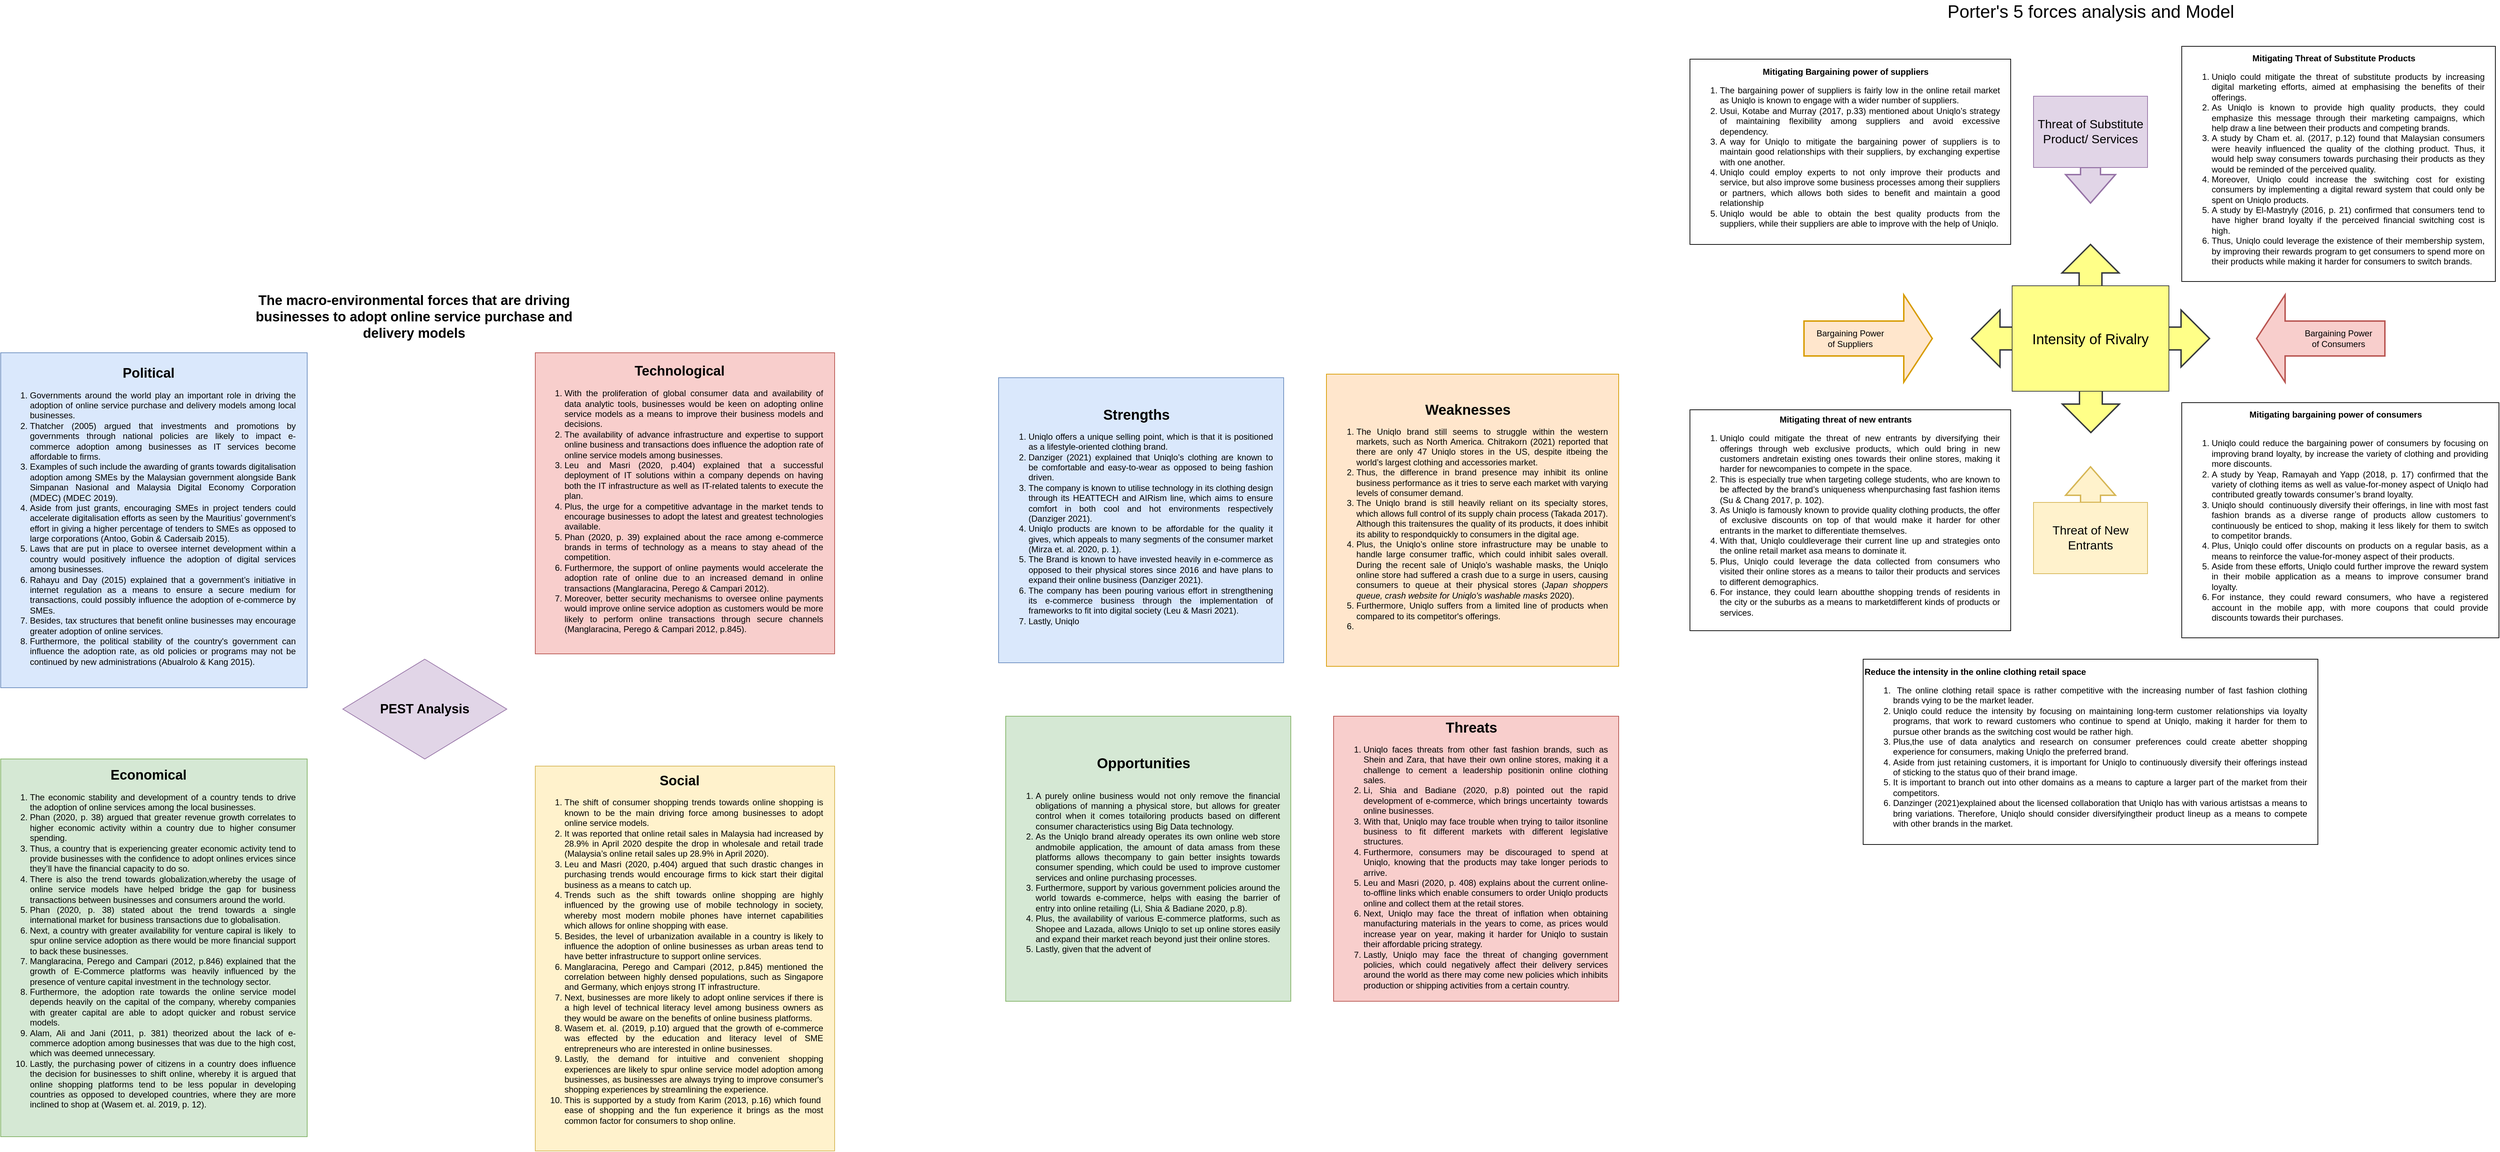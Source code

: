 <mxfile version="15.4.1" type="github">
  <diagram id="UJVtRwwvK5uKVyhLd9jK" name="Page-1">
    <mxGraphModel dx="2885" dy="627" grid="1" gridSize="10" guides="1" tooltips="1" connect="1" arrows="1" fold="1" page="1" pageScale="1" pageWidth="850" pageHeight="1100" math="0" shadow="0">
      <root>
        <mxCell id="0" />
        <mxCell id="1" parent="0" />
        <mxCell id="DPGvxR9k1o3TNHnTCT3K-2" value="&lt;font style=&quot;font-size: 18px&quot;&gt;&lt;b&gt;PEST Analysis&lt;/b&gt;&lt;/font&gt;" style="rhombus;whiteSpace=wrap;html=1;fillColor=#e1d5e7;strokeColor=#9673a6;" parent="1" vertex="1">
          <mxGeometry x="-950" y="1090" width="230" height="140" as="geometry" />
        </mxCell>
        <mxCell id="DPGvxR9k1o3TNHnTCT3K-7" value="&lt;b&gt;&lt;font style=&quot;font-size: 19px&quot;&gt;The macro-environmental forces that are driving businesses to adopt online service purchase and delivery models&lt;/font&gt;&lt;/b&gt;" style="text;html=1;strokeColor=none;fillColor=none;align=center;verticalAlign=middle;whiteSpace=wrap;rounded=0;" parent="1" vertex="1">
          <mxGeometry x="-1090" y="600" width="480" height="20" as="geometry" />
        </mxCell>
        <mxCell id="IZx-ZiuW3YyfbtK3Tfff-4" value="&lt;div style=&quot;font-size: 19px&quot; align=&quot;center&quot;&gt;&lt;font style=&quot;font-size: 19px&quot;&gt;&lt;b&gt;&lt;font style=&quot;font-size: 19px&quot;&gt;Technological&lt;/font&gt;&lt;/b&gt;&lt;br&gt;&lt;/font&gt;&lt;/div&gt;&lt;div align=&quot;justify&quot;&gt;&lt;ol&gt;&lt;li&gt;With the proliferation of global consumer data and availability of data analytic tools, businesses would be keen on adopting online service models as a means to improve their business models and decisions. &lt;/li&gt;&lt;li&gt;The availability of advance infrastructure and expertise to support online business and transactions does influence the adoption rate of online service models among businesses. &lt;/li&gt;&lt;li&gt;Leu and Masri (2020, p.404) explained that a successful deployment of IT solutions within a company depends on having both the IT infrastructure as well as IT-related talents to execute the plan.&lt;/li&gt;&lt;li&gt;Plus, the urge for a competitive advantage in the market tends to encourage businesses to adopt the latest and greatest technologies available. &lt;/li&gt;&lt;li&gt;Phan (2020, p. 39) explained about the race among e-commerce brands in terms of technology as a means to stay ahead of the competition.&lt;/li&gt;&lt;li&gt;Furthermore, the support of online payments would accelerate the adoption rate of online due to an increased demand in online transactions (Manglaracina, Perego &amp;amp; Campari 2012).&lt;/li&gt;&lt;li&gt;Moreover, better security mechanisms to oversee online payments would improve online service adoption as customers would be more likely to perform online transactions through secure channels (Manglaracina, Perego &amp;amp; Campari 2012, p.845).&lt;br&gt;&lt;/li&gt;&lt;/ol&gt;&lt;/div&gt;" style="rounded=0;whiteSpace=wrap;html=1;align=center;fillColor=#f8cecc;strokeColor=#b85450;spacingRight=15;" parent="1" vertex="1">
          <mxGeometry x="-680" y="660" width="420" height="422.5" as="geometry" />
        </mxCell>
        <mxCell id="IZx-ZiuW3YyfbtK3Tfff-5" value="&lt;div align=&quot;center&quot;&gt;&lt;b style=&quot;font-size: 19px&quot;&gt;&lt;font style=&quot;font-size: 19px&quot;&gt;Economical&lt;br&gt;&lt;/font&gt;&lt;/b&gt;&lt;/div&gt;&lt;div align=&quot;justify&quot;&gt;&lt;ol&gt;&lt;li&gt;&lt;font style=&quot;font-size: 12px&quot;&gt;&lt;span&gt;The economic stability and development of a country tends to drive the adoption of online services among the local businesses. &lt;br&gt;&lt;/span&gt;&lt;/font&gt;&lt;/li&gt;&lt;li&gt;&lt;font style=&quot;font-size: 12px&quot;&gt;&lt;span&gt;Phan (2020, p. 38) argued that greater revenue growth correlates to higher economic activity within a country due to higher consumer spending. &lt;br&gt;&lt;/span&gt;&lt;/font&gt;&lt;/li&gt;&lt;li&gt;&lt;font style=&quot;font-size: 12px&quot;&gt;&lt;span&gt;Thus, a country that is experiencing greater economic activity tend to provide businesses with the confidence to adopt onlines ervices since they’ll have the financial capacity to do so. &lt;br&gt;&lt;/span&gt;&lt;/font&gt;&lt;/li&gt;&lt;li&gt;&lt;font style=&quot;font-size: 12px&quot;&gt;&lt;span&gt;There is also the trend towards globalization,whereby the usage of online service models have helped bridge the gap for business transactions between businesses and consumers around the world. &lt;br&gt;&lt;/span&gt;&lt;/font&gt;&lt;/li&gt;&lt;li&gt;&lt;span&gt;&lt;font style=&quot;font-size: 12px&quot;&gt;Phan (2020, p. 38) stated about the trend towards a single international market for business transactions due to globalisation.&amp;nbsp;&lt;/font&gt;&lt;/span&gt;&lt;/li&gt;&lt;li&gt;&lt;span&gt;&lt;font style=&quot;font-size: 12px&quot;&gt;Next, a country with greater availability for venture capiral is likely&amp;nbsp; to spur online service adoption as there would be more financial support to back these businesses. &lt;br&gt;&lt;/font&gt;&lt;/span&gt;&lt;/li&gt;&lt;li&gt;&lt;span&gt;&lt;font style=&quot;font-size: 12px&quot;&gt;Manglaracina, Perego and Campari (2012, p.846) explained that the growth of E-Commerce platforms was heavily influenced by the presence of venture capital investment in the technology sector.&lt;/font&gt;&lt;/span&gt;&lt;/li&gt;&lt;li&gt;&lt;span&gt;&lt;font style=&quot;font-size: 12px&quot;&gt;Furthermore, the adoption rate towards the online service model depends heavily on the capital of the company, whereby companies with greater capital are able to adopt quicker and robust service models.&lt;/font&gt;&lt;/span&gt;&lt;/li&gt;&lt;li&gt;&lt;span&gt;&lt;font style=&quot;font-size: 12px&quot;&gt;Alam, Ali and Jani (2011, p. 381) theorized about the lack of e-commerce adoption among businesses that was due to the high cost, which was deemed unnecessary.&lt;/font&gt;&lt;/span&gt;&lt;/li&gt;&lt;li&gt;&lt;span&gt;&lt;font style=&quot;font-size: 12px&quot;&gt;Lastly, the purchasing power of citizens in a country does influence the decision for businesses to shift online, whereby it is argued that online shopping platforms tend to be less popular in developing countries as opposed to developed countries, where they are more inclined to shop at (Wasem et. al. 2019, p. 12).&lt;br&gt;&lt;/font&gt;&lt;/span&gt;&lt;/li&gt;&lt;/ol&gt;&lt;/div&gt;&lt;div align=&quot;justify&quot;&gt;&lt;br&gt;&lt;/div&gt;" style="rounded=0;whiteSpace=wrap;html=1;align=center;fillColor=#d5e8d4;strokeColor=#82b366;spacingRight=15;" parent="1" vertex="1">
          <mxGeometry x="-1430" y="1230" width="430" height="530" as="geometry" />
        </mxCell>
        <mxCell id="IZx-ZiuW3YyfbtK3Tfff-6" value="&lt;div style=&quot;font-size: 19px&quot; align=&quot;center&quot;&gt;&lt;font style=&quot;font-size: 19px&quot;&gt;&lt;b&gt;Political&lt;/b&gt;&lt;br&gt;&lt;/font&gt;&lt;/div&gt;&lt;div align=&quot;justify&quot;&gt;&lt;ol&gt;&lt;li&gt;&lt;font style=&quot;font-size: 12px&quot;&gt;Governments around the world play an important role in driving the adoption of online service purchase and delivery models among local businesses. &lt;br&gt;&lt;/font&gt;&lt;/li&gt;&lt;li&gt;&lt;font style=&quot;font-size: 12px&quot;&gt;Thatcher (2005) argued that investments and promotions by governments through national policies are likely to impact e-commerce adoption among businesses as IT services become affordable to firms. &lt;br&gt;&lt;/font&gt;&lt;/li&gt;&lt;li&gt;&lt;font style=&quot;font-size: 12px&quot;&gt;Examples of such include the awarding of grants towards digitalisation adoption among SMEs by the Malaysian government alongside Bank Simpanan Nasional and Malaysia Digital Economy Corporation (MDEC) (MDEC 2019). &lt;br&gt;&lt;/font&gt;&lt;/li&gt;&lt;li&gt;&lt;font style=&quot;font-size: 12px&quot;&gt;Aside from just grants, encouraging SMEs in project tenders could accelerate digitalisation efforts as seen by the Mauritius’ government’s effort in giving a higher percentage of tenders to SMEs as opposed to large corporations (Antoo, Gobin &amp;amp; Cadersaib 2015). &lt;br&gt;&lt;/font&gt;&lt;/li&gt;&lt;li&gt;&lt;font style=&quot;font-size: 12px&quot;&gt; Laws that are put in place to oversee internet development within a country would positively influence the adoption of digital services among businesses. &lt;br&gt;&lt;/font&gt;&lt;/li&gt;&lt;li&gt;&lt;font style=&quot;font-size: 12px&quot;&gt;Rahayu and Day (2015) explained that a government’s initiative in internet regulation as a means to ensure a secure medium for transactions, could possibly influence the adoption of e-commerce by SMEs. &lt;/font&gt;&lt;/li&gt;&lt;li&gt;&lt;font style=&quot;font-size: 12px&quot;&gt;Besides, tax structures that benefit online businesses may encourage greater adoption of online services.&lt;/font&gt;&lt;/li&gt;&lt;li&gt;&lt;font style=&quot;font-size: 12px&quot;&gt;Furthermore, the political stability of the country&#39;s government can influence the adoption rate, as old policies or programs may not be continued by new administrations (Abualrolo &amp;amp; Kang 2015).&lt;br&gt;&lt;/font&gt;&lt;/li&gt;&lt;/ol&gt;&lt;/div&gt;" style="rounded=0;whiteSpace=wrap;html=1;align=center;fillColor=#dae8fc;strokeColor=#6c8ebf;spacingRight=15;" parent="1" vertex="1">
          <mxGeometry x="-1430" y="660" width="430" height="470" as="geometry" />
        </mxCell>
        <mxCell id="IZx-ZiuW3YyfbtK3Tfff-7" value="&lt;div align=&quot;center&quot;&gt;&lt;b style=&quot;font-size: 19px&quot;&gt;&lt;font style=&quot;font-size: 19px&quot;&gt;Social &lt;br&gt;&lt;/font&gt;&lt;/b&gt;&lt;/div&gt;&lt;div align=&quot;justify&quot;&gt;&lt;ol&gt;&lt;li&gt;The shift of consumer shopping trends towards online shopping is known to be the main driving force among businesses to adopt online service models. &lt;/li&gt;&lt;li&gt;It was reported that online retail sales in Malaysia had increased by 28.9% in April 2020 despite the drop in wholesale and retail trade (Malaysia’s online retail sales up 28.9% in April 2020). &lt;/li&gt;&lt;li&gt;Leu and Masri (2020, p.404) argued that such drastic changes in purchasing trends would encourage firms to kick start their digital business as a means to catch up. &lt;/li&gt;&lt;li&gt;Trends such as the shift towards online shopping are highly influenced by the growing use of mobile technology in society, whereby most modern mobile phones have internet capabilities which allows for online shopping with ease.&lt;/li&gt;&lt;li&gt;Besides, the level of urbanization available in a country is likely to influence the adoption of online businesses as urban areas tend to have better infrastructure to support online services.&lt;/li&gt;&lt;li&gt;Manglaracina, Perego and Campari (2012, p.845) mentioned the correlation between highly densed populations, such as Singapore and Germany, which enjoys strong IT infrastructure.&lt;/li&gt;&lt;li&gt;Next, businesses are more likely to adopt online services if there is a high level of technical literacy level among business owners as they would be aware on the benefits of online business platforms.&lt;/li&gt;&lt;li&gt;Wasem et. al. (2019, p.10) argued that the growth of e-commerce was effected by the education and literacy level of SME entrepreneurs who are interested in online businesses.&lt;/li&gt;&lt;li&gt;Lastly, the demand for intuitive and convenient shopping experiences are likely to spur online service model adoption among businesses, as businesses are always trying to improve consumer&#39;s shopping experiences by streamlining the experience.&lt;/li&gt;&lt;li&gt;This is supported by a study from Karim (2013, p.16) which found&amp;nbsp; ease of shopping and the fun experience it brings as the most common factor for consumers to shop online.&lt;br&gt;&lt;/li&gt;&lt;/ol&gt;&lt;/div&gt;&lt;div align=&quot;justify&quot;&gt;&lt;br&gt;&lt;/div&gt;" style="rounded=0;whiteSpace=wrap;html=1;align=center;fillColor=#fff2cc;strokeColor=#d6b656;verticalAlign=middle;spacingRight=15;" parent="1" vertex="1">
          <mxGeometry x="-680" y="1240" width="420" height="540" as="geometry" />
        </mxCell>
        <mxCell id="IZx-ZiuW3YyfbtK3Tfff-26" value="&lt;div align=&quot;center&quot;&gt;&lt;font size=&quot;1&quot;&gt;&lt;b style=&quot;font-size: 20px&quot;&gt;Strengths&lt;/b&gt;&lt;/font&gt;&lt;/div&gt;&lt;div align=&quot;justify&quot;&gt;&lt;ol&gt;&lt;li&gt;Uniqlo offers a unique selling point, which is that it is positioned as a lifestyle-oriented clothing brand. &lt;/li&gt;&lt;li&gt;Danziger (2021) explained that Uniqlo’s clothing are known to be comfortable and easy-to-wear as opposed to being fashion driven. &lt;/li&gt;&lt;li&gt;The company is known to utilise technology in its clothing design through its HEATTECH and AIRism line, which aims to ensure comfort in both cool and hot environments respectively (Danziger 2021). &lt;/li&gt;&lt;li&gt;Uniqlo products are known to be affordable for the quality it gives, which appeals to many segments of the consumer market (Mirza et. al. 2020, p. 1).&lt;/li&gt;&lt;li&gt;The Brand is known to have invested heavily in e-commerce as opposed to their physical stores since 2016 and have plans to expand their online business (Danziger 2021).&lt;/li&gt;&lt;li&gt; The company has been pouring various effort in strengthening its e-commerce business through the implementation of frameworks to fit into digital society (Leu &amp;amp; Masri 2021). &lt;/li&gt;&lt;li&gt;Lastly, Uniqlo &lt;br&gt;&lt;/li&gt;&lt;/ol&gt;&lt;/div&gt;" style="whiteSpace=wrap;html=1;aspect=fixed;align=left;fillColor=#dae8fc;strokeColor=#6c8ebf;spacingRight=15;" parent="1" vertex="1">
          <mxGeometry x="-30" y="695" width="400" height="400" as="geometry" />
        </mxCell>
        <mxCell id="IZx-ZiuW3YyfbtK3Tfff-34" value="&lt;div&gt;&lt;div align=&quot;center&quot;&gt;&lt;font size=&quot;1&quot;&gt;&lt;b style=&quot;font-size: 20px&quot;&gt;Weaknesses&lt;/b&gt;&lt;/font&gt;&lt;/div&gt;&lt;div align=&quot;justify&quot;&gt;&lt;ol&gt;&lt;li&gt;&lt;span&gt;The Uniqlo brand still seems to struggle within the western markets, such as North America. Chitrakorn (2021) reported that there are only 47 Uniqlo stores in the US, despite itbeing the world’s largest clothing and accessories market.&lt;/span&gt;&lt;/li&gt;&lt;li&gt;&lt;span&gt;Thus, the difference in brand presence may inhibit its online business performance as it tries to serve each market with varying levels of consumer demand.&lt;br&gt;&lt;/span&gt;&lt;/li&gt;&lt;li&gt;&lt;span&gt;The Uniqlo brand is still heavily reliant on its specialty stores, which allows full control of its supply chain process (Takada 2017). Although this traitensures the quality of its products, it does inhibit its ability to respondquickly to consumers in the digital age. &lt;br&gt;&lt;/span&gt;&lt;/li&gt;&lt;li&gt;&lt;span&gt;Plus, the Uniqlo’s online store infrastructure may be unable to handle large consumer traffic, which could inhibit sales overall. During the recent sale of Uniqlo’s washable masks, the Uniqlo online store had suffered a crash due to a surge in users, causing consumers to queue at their physical stores (&lt;i&gt;Japan shoppers queue, crash website for Uniqlo&#39;s washable masks &lt;/i&gt;2020).&amp;nbsp;&lt;/span&gt;&lt;/li&gt;&lt;li&gt;&lt;span&gt;Furthermore, Uniqlo suffers from a limited line of products when compared to its competitor&#39;s offerings.&lt;/span&gt;&lt;/li&gt;&lt;li&gt;&lt;span&gt;&lt;br&gt;&lt;/span&gt;&lt;/li&gt;&lt;/ol&gt;&lt;/div&gt;&lt;/div&gt;" style="whiteSpace=wrap;html=1;aspect=fixed;align=left;fillColor=#ffe6cc;strokeColor=#d79b00;spacingRight=15;" parent="1" vertex="1">
          <mxGeometry x="430" y="690" width="410" height="410" as="geometry" />
        </mxCell>
        <mxCell id="IZx-ZiuW3YyfbtK3Tfff-35" value="&lt;div align=&quot;center&quot;&gt;&lt;font size=&quot;1&quot;&gt;&lt;b style=&quot;font-size: 20px&quot;&gt;Opportunities&lt;/b&gt;&lt;/font&gt;&lt;/div&gt;&lt;div&gt;&lt;div&gt;&lt;br&gt;&lt;div align=&quot;justify&quot;&gt;&lt;ol&gt;&lt;li&gt;&lt;span&gt;A purely online business would not only remove the financial obligations of manning a physical store, but allows for greater control when it comes totailoring products based on different consumer characteristics using Big Data technology. &lt;br&gt;&lt;/span&gt;&lt;/li&gt;&lt;li&gt;&lt;span&gt;As the Uniqlo brand already operates its own online web store andmobile application, the amount of data amass from these platforms allows thecompany to gain better insights towards consumer spending, which could be used to improve customer services and online purchasing processes.&lt;/span&gt;&lt;/li&gt;&lt;li&gt;&lt;span&gt; Furthermore, support by various government policies around the world towards e-commerce, helps with easing the barrier of entry into online retailing (Li, Shia &amp;amp; Badiane 2020, p.8). &lt;br&gt;&lt;/span&gt;&lt;/li&gt;&lt;li&gt;&lt;span&gt;Plus, the availability of various E-commerce platforms, such as Shopee and Lazada, allows Uniqlo to set up online stores easily and expand their market reach beyond just their online stores.&lt;br&gt;&lt;/span&gt;&lt;/li&gt;&lt;li&gt;&lt;span&gt;Lastly, given that the advent of &lt;br&gt;&lt;/span&gt;&lt;/li&gt;&lt;/ol&gt;&lt;/div&gt;&lt;/div&gt;&lt;/div&gt;" style="whiteSpace=wrap;html=1;aspect=fixed;align=left;fillColor=#d5e8d4;strokeColor=#82b366;spacingRight=15;" parent="1" vertex="1">
          <mxGeometry x="-20" y="1170" width="400" height="400" as="geometry" />
        </mxCell>
        <mxCell id="IZx-ZiuW3YyfbtK3Tfff-36" value="&lt;div align=&quot;center&quot;&gt;&lt;font size=&quot;1&quot;&gt;&lt;b style=&quot;font-size: 20px&quot;&gt;Threats&lt;/b&gt;&lt;/font&gt;&lt;br&gt;&lt;/div&gt;&lt;div&gt;&lt;div&gt;&lt;div align=&quot;left&quot;&gt;&lt;ol&gt;&lt;/ol&gt;&lt;div align=&quot;justify&quot;&gt;&lt;ol&gt;&lt;li&gt;&lt;span&gt;Uniqlo faces threats from other fast fashion brands, such as Shein and Zara, that have their own online stores, making it a challenge to cement a leadership positionin online clothing sales. &lt;br&gt;&lt;/span&gt;&lt;/li&gt;&lt;li&gt;&lt;span&gt;Li, Shia and Badiane (2020, p.8) pointed out the rapid development of e-commerce, which brings uncertainty&amp;nbsp; towards online businesses. &lt;br&gt;&lt;/span&gt;&lt;/li&gt;&lt;li&gt;&lt;span&gt;With that, Uniqlo may face trouble when trying to tailor itsonline business to fit different markets with different legislative structures.&lt;/span&gt;&lt;/li&gt;&lt;li&gt;&lt;span&gt;Furthermore, consumers may be discouraged to spend at Uniqlo, knowing that the products may take longer periods to arrive. &lt;br&gt;&lt;/span&gt;&lt;/li&gt;&lt;li&gt;&lt;span&gt;Leu and Masri (2020, p. 408) explains about the current online-to-offline links which enable consumers to order Uniqlo products online and collect them at the retail stores. &lt;br&gt;&lt;/span&gt;&lt;/li&gt;&lt;li&gt;&lt;span&gt;&lt;/span&gt;Next, Uniqlo may face the threat of inflation when obtaining manufacturing materials in the years to come, as prices would increase year on year, making it harder for Uniqlo to sustain their affordable pricing strategy.&lt;/li&gt;&lt;li&gt;Lastly, Uniqlo may face the threat of changing government policies, which could negatively affect their delivery services around the world as there may come new policies which inhibits production or shipping activities from a certain country.&lt;/li&gt;&lt;/ol&gt;&lt;/div&gt;&lt;/div&gt;&lt;/div&gt;&lt;/div&gt;" style="whiteSpace=wrap;html=1;aspect=fixed;align=left;fillColor=#f8cecc;strokeColor=#b85450;spacingRight=15;" parent="1" vertex="1">
          <mxGeometry x="440" y="1170" width="400" height="400" as="geometry" />
        </mxCell>
        <mxCell id="IZx-ZiuW3YyfbtK3Tfff-57" value="&lt;div align=&quot;center&quot;&gt;&lt;font style=&quot;font-size: 12px&quot;&gt;&lt;b&gt;&lt;font style=&quot;font-size: 12px&quot;&gt;Mitigating threat of new entrants&lt;br&gt;&lt;/font&gt;&lt;/b&gt;&lt;/font&gt;&lt;/div&gt;&lt;div align=&quot;justify&quot;&gt;&lt;ol&gt;&lt;li&gt;&lt;font style=&quot;font-size: 12px&quot;&gt;&lt;span&gt;Uniqlo could mitigate the threat of new entrants by diversifying their offerings through web exclusive products, which ould bring in new customers andretain existing ones towards their online stores, making it harder for newcompanies to compete in the space. &lt;br&gt;&lt;/span&gt;&lt;/font&gt;&lt;/li&gt;&lt;li&gt;&lt;font style=&quot;font-size: 12px&quot;&gt;&lt;span&gt;This is especially true when targeting college students, who are known to be affected by the brand’s uniqueness whenpurchasing fast fashion items (Su &amp;amp; Chang 2017, p. 102). &lt;br&gt;&lt;/span&gt;&lt;/font&gt;&lt;/li&gt;&lt;li&gt;&lt;font style=&quot;font-size: 12px&quot;&gt;&lt;span&gt;As Uniqlo is famously known to provide quality clothing products, the offer of exclusive discounts on top of that would make it harder for other entrants in the market to differentiate themselves. &lt;br&gt;&lt;/span&gt;&lt;/font&gt;&lt;/li&gt;&lt;li&gt;&lt;font style=&quot;font-size: 12px&quot;&gt;&lt;span&gt;With that, Uniqlo couldleverage their current line up and strategies onto the online retail market asa means to dominate it. &lt;br&gt;&lt;/span&gt;&lt;/font&gt;&lt;/li&gt;&lt;li&gt;&lt;font style=&quot;font-size: 12px&quot;&gt;&lt;span&gt;Plus, Uniqlo could leverage the data collected from consumers who visited their online stores as a means to tailor their products and services to different demographics. &lt;br&gt;&lt;/span&gt;&lt;/font&gt;&lt;/li&gt;&lt;li&gt;&lt;font style=&quot;font-size: 12px&quot;&gt;&lt;span&gt;For instance, they could learn aboutthe shopping trends of residents in the city or the suburbs as a means to marketdifferent kinds of products or services. &lt;br&gt;&lt;/span&gt;&lt;/font&gt;&lt;/li&gt;&lt;/ol&gt;&lt;/div&gt;" style="rounded=0;whiteSpace=wrap;html=1;align=left;spacingRight=15;" parent="1" vertex="1">
          <mxGeometry x="940" y="740" width="450" height="310" as="geometry" />
        </mxCell>
        <mxCell id="IZx-ZiuW3YyfbtK3Tfff-60" value="&lt;div&gt;&lt;div align=&quot;center&quot;&gt;&lt;font style=&quot;font-size: 12px&quot;&gt;&lt;b&gt;&lt;font style=&quot;font-size: 12px&quot;&gt;Mitigating Bargaining power of suppliers&lt;/font&gt;&lt;/b&gt;&lt;br&gt;&lt;/font&gt;&lt;/div&gt;&lt;div align=&quot;justify&quot;&gt;&lt;ol&gt;&lt;li&gt;&lt;font style=&quot;font-size: 12px&quot;&gt;The bargaining power of suppliers is fairly low in the online retail market as Uniqlo is known to engage with a wider number of suppliers. &lt;/font&gt;&lt;/li&gt;&lt;li&gt;&lt;font style=&quot;font-size: 12px&quot;&gt;Usui, Kotabe and Murray (2017, p.33) mentioned about Uniqlo’s strategy of maintaining flexibility among suppliers and avoid excessive dependency. &lt;/font&gt;&lt;/li&gt;&lt;li&gt;&lt;font style=&quot;font-size: 12px&quot;&gt;A way for Uniqlo to mitigate the bargaining power of suppliers is to maintain good relationships with their suppliers, by exchanging expertise with one another. &lt;/font&gt;&lt;/li&gt;&lt;li&gt;&lt;font style=&quot;font-size: 12px&quot;&gt;Uniqlo could employ experts to not only improve their products and service, but also improve some business processes among their suppliers or partners, which allows both sides to benefit and maintain a good relationship&lt;/font&gt;&lt;/li&gt;&lt;li&gt;&lt;font style=&quot;font-size: 12px&quot;&gt;Uniqlo would be able to obtain the best quality products from the suppliers, while their suppliers are able to improve with the help of Uniqlo. &lt;/font&gt;&lt;/li&gt;&lt;/ol&gt;&lt;/div&gt;&lt;/div&gt;" style="rounded=0;whiteSpace=wrap;html=1;align=left;spacingRight=15;" parent="1" vertex="1">
          <mxGeometry x="940" y="248" width="450" height="260" as="geometry" />
        </mxCell>
        <mxCell id="IZx-ZiuW3YyfbtK3Tfff-62" value="&lt;div align=&quot;center&quot;&gt;&lt;font style=&quot;font-size: 12px&quot;&gt;&lt;b&gt;Mitigating Threat of Substitute Products&lt;/b&gt;&lt;/font&gt;&lt;/div&gt;&lt;div align=&quot;justify&quot;&gt;&lt;ol&gt;&lt;li&gt;&lt;font style=&quot;font-size: 12px&quot;&gt;Uniqlo could mitigate the threat of substitute products by increasing digital marketing efforts, aimed at emphasising the benefits of their offerings. &lt;br&gt;&lt;/font&gt;&lt;/li&gt;&lt;li&gt;&lt;font style=&quot;font-size: 12px&quot;&gt;As Uniqlo is known to provide high quality products, they could emphasize this message through their marketing campaigns, which help draw a line between their products and competing brands. &lt;br&gt;&lt;/font&gt;&lt;/li&gt;&lt;li&gt;&lt;font style=&quot;font-size: 12px&quot;&gt;A study by Cham et. al. (2017, p.12) found that Malaysian consumers were heavily influenced the quality of the clothing product. Thus, it would help sway consumers towards purchasing their products as they would be reminded of the perceived quality. &lt;br&gt;&lt;/font&gt;&lt;/li&gt;&lt;li&gt;&lt;font style=&quot;font-size: 12px&quot;&gt;Moreover, Uniqlo could increase the switching cost for existing consumers by implementing a digital reward system that could only be spent on Uniqlo products. &lt;br&gt;&lt;/font&gt;&lt;/li&gt;&lt;li&gt;&lt;font style=&quot;font-size: 12px&quot;&gt;A study by El-Mastryly (2016, p. 21) confirmed that consumers tend to have higher brand loyalty if the perceived financial switching cost is high. &lt;br&gt;&lt;/font&gt;&lt;/li&gt;&lt;li&gt;&lt;font style=&quot;font-size: 12px&quot;&gt;Thus, Uniqlo could leverage the existence of their membership system, by improving their rewards program to get consumers to spend more on their products while making it harder for consumers to switch brands.&lt;/font&gt;&lt;/li&gt;&lt;/ol&gt;&lt;/div&gt;" style="rounded=0;whiteSpace=wrap;html=1;align=left;spacingRight=15;" parent="1" vertex="1">
          <mxGeometry x="1630" y="230" width="440" height="330" as="geometry" />
        </mxCell>
        <mxCell id="IZx-ZiuW3YyfbtK3Tfff-64" value="&lt;div align=&quot;center&quot;&gt;&lt;font style=&quot;font-size: 12px&quot;&gt;&lt;b&gt;&lt;font style=&quot;font-size: 12px&quot;&gt;Mitigating bargaining power of consumers&lt;/font&gt;&lt;/b&gt;&lt;/font&gt;&lt;/div&gt;&lt;div align=&quot;left&quot;&gt;&lt;font style=&quot;font-size: 12px&quot;&gt;&lt;b&gt;&lt;font style=&quot;font-size: 12px&quot;&gt;&lt;br&gt;&lt;/font&gt;&lt;/b&gt;&lt;/font&gt;&lt;div align=&quot;justify&quot;&gt;&lt;ol&gt;&lt;li&gt;&lt;font style=&quot;font-size: 12px&quot;&gt;Uniqlo could reduce the bargaining power of consumers by focusing on improving brand loyalty, by increase the variety of clothing and providing more discounts. &lt;br&gt;&lt;/font&gt;&lt;/li&gt;&lt;li&gt;&lt;font style=&quot;font-size: 12px&quot;&gt;A study by Yeap, Ramayah and Yapp (2018, p. 17) confirmed that the variety of clothing items as well as value-for-money aspect of Uniqlo had contributed greatly towards consumer’s brand loyalty.&lt;br&gt;&lt;/font&gt;&lt;/li&gt;&lt;li&gt;&lt;font style=&quot;font-size: 12px&quot;&gt;Uniqlo should&amp;nbsp; continuously diversify their offerings, in line with most fast fashion brands as a diverse range of products allow customers to continuously be enticed to shop, making it less likely for them to switch to competitor brands. &lt;br&gt;&lt;/font&gt;&lt;/li&gt;&lt;li&gt;&lt;font style=&quot;font-size: 12px&quot;&gt;Plus, Uniqlo could offer discounts on products on a regular basis, as a means to reinforce the value-for-money aspect of their products. &lt;br&gt;&lt;/font&gt;&lt;/li&gt;&lt;li&gt;&lt;font style=&quot;font-size: 12px&quot;&gt;Aside from these efforts, Uniqlo could further improve the reward system in their mobile application as a means to improve consumer brand loyalty. &lt;br&gt;&lt;/font&gt;&lt;/li&gt;&lt;li&gt;&lt;font style=&quot;font-size: 12px&quot;&gt;For instance, they could reward consumers, who have a registered account in the mobile app, with more coupons that could provide discounts towards their purchases.&lt;/font&gt;&lt;/li&gt;&lt;/ol&gt;&lt;/div&gt;&lt;/div&gt;" style="rounded=0;whiteSpace=wrap;html=1;align=left;spacingRight=15;" parent="1" vertex="1">
          <mxGeometry x="1630" y="730" width="445" height="330" as="geometry" />
        </mxCell>
        <mxCell id="IZx-ZiuW3YyfbtK3Tfff-70" value="" style="group" parent="1" vertex="1" connectable="0">
          <mxGeometry x="1422" y="300" width="160" height="150" as="geometry" />
        </mxCell>
        <mxCell id="IZx-ZiuW3YyfbtK3Tfff-39" value="" style="verticalLabelPosition=bottom;verticalAlign=top;html=1;strokeWidth=2;shape=mxgraph.arrows2.arrow;dy=0.6;dx=40;notch=0;rotation=90;fillColor=#e1d5e7;strokeColor=#9673a6;" parent="IZx-ZiuW3YyfbtK3Tfff-70" vertex="1">
          <mxGeometry x="55" y="90" width="50" height="70" as="geometry" />
        </mxCell>
        <mxCell id="IZx-ZiuW3YyfbtK3Tfff-40" value="&lt;font style=&quot;font-size: 17px&quot;&gt;Threat of Substitute Product/ Services&lt;/font&gt;" style="rounded=0;whiteSpace=wrap;html=1;fillColor=#e1d5e7;strokeColor=#9673a6;" parent="IZx-ZiuW3YyfbtK3Tfff-70" vertex="1">
          <mxGeometry width="160" height="100" as="geometry" />
        </mxCell>
        <mxCell id="IZx-ZiuW3YyfbtK3Tfff-71" value="" style="group;rotation=-180;" parent="1" vertex="1" connectable="0">
          <mxGeometry x="1422" y="820" width="160" height="150" as="geometry" />
        </mxCell>
        <mxCell id="IZx-ZiuW3YyfbtK3Tfff-72" value="" style="verticalLabelPosition=bottom;verticalAlign=top;html=1;strokeWidth=2;shape=mxgraph.arrows2.arrow;dy=0.6;dx=40;notch=0;rotation=-90;fillColor=#fff2cc;strokeColor=#d6b656;" parent="IZx-ZiuW3YyfbtK3Tfff-71" vertex="1">
          <mxGeometry x="55" y="-10" width="50" height="70" as="geometry" />
        </mxCell>
        <mxCell id="IZx-ZiuW3YyfbtK3Tfff-73" value="&lt;font style=&quot;font-size: 17px&quot;&gt;Threat of New Entrants&lt;/font&gt;" style="rounded=0;whiteSpace=wrap;html=1;rotation=0;fillColor=#fff2cc;strokeColor=#d6b656;" parent="IZx-ZiuW3YyfbtK3Tfff-71" vertex="1">
          <mxGeometry y="50" width="160" height="100" as="geometry" />
        </mxCell>
        <mxCell id="IZx-ZiuW3YyfbtK3Tfff-77" value="" style="group" parent="1" vertex="1" connectable="0">
          <mxGeometry x="1335" y="508" width="334" height="264" as="geometry" />
        </mxCell>
        <mxCell id="IZx-ZiuW3YyfbtK3Tfff-67" value="" style="verticalLabelPosition=bottom;verticalAlign=top;html=1;strokeWidth=2;shape=mxgraph.arrows2.arrow;dy=0.6;dx=40;notch=0;rotation=-180;fillColor=#ffff88;strokeColor=#36393d;" parent="IZx-ZiuW3YyfbtK3Tfff-77" vertex="1">
          <mxGeometry y="92" width="104" height="80" as="geometry" />
        </mxCell>
        <mxCell id="IZx-ZiuW3YyfbtK3Tfff-66" value="" style="verticalLabelPosition=bottom;verticalAlign=top;html=1;strokeWidth=2;shape=mxgraph.arrows2.arrow;dy=0.6;dx=40;notch=0;rotation=-90;fillColor=#ffff88;strokeColor=#36393d;" parent="IZx-ZiuW3YyfbtK3Tfff-77" vertex="1">
          <mxGeometry x="115" y="12" width="104" height="80" as="geometry" />
        </mxCell>
        <mxCell id="IZx-ZiuW3YyfbtK3Tfff-65" value="" style="verticalLabelPosition=bottom;verticalAlign=top;html=1;strokeWidth=2;shape=mxgraph.arrows2.arrow;dy=0.6;dx=40;notch=0;rotation=0;fillColor=#ffff88;strokeColor=#36393d;" parent="IZx-ZiuW3YyfbtK3Tfff-77" vertex="1">
          <mxGeometry x="230" y="92" width="104" height="80" as="geometry" />
        </mxCell>
        <mxCell id="IZx-ZiuW3YyfbtK3Tfff-58" value="" style="verticalLabelPosition=bottom;verticalAlign=top;html=1;strokeWidth=2;shape=mxgraph.arrows2.arrow;dy=0.6;dx=40;notch=0;rotation=90;fillColor=#ffff88;strokeColor=#36393d;" parent="IZx-ZiuW3YyfbtK3Tfff-77" vertex="1">
          <mxGeometry x="115.5" y="172" width="104" height="80" as="geometry" />
        </mxCell>
        <mxCell id="IZx-ZiuW3YyfbtK3Tfff-38" value="&lt;font style=&quot;font-size: 20px&quot;&gt;Intensity of Rivalry&lt;/font&gt;" style="rounded=0;whiteSpace=wrap;html=1;fillColor=#ffff88;strokeColor=#36393d;" parent="IZx-ZiuW3YyfbtK3Tfff-77" vertex="1">
          <mxGeometry x="57" y="58" width="220" height="148" as="geometry" />
        </mxCell>
        <mxCell id="IZx-ZiuW3YyfbtK3Tfff-80" value="" style="group;" parent="1" vertex="1" connectable="0">
          <mxGeometry x="1100" y="578.75" width="180" height="122.5" as="geometry" />
        </mxCell>
        <mxCell id="IZx-ZiuW3YyfbtK3Tfff-37" value="" style="verticalLabelPosition=bottom;verticalAlign=top;html=1;strokeWidth=2;shape=mxgraph.arrows2.arrow;dy=0.6;dx=40;notch=0;fillColor=#ffe6cc;strokeColor=#d79b00;" parent="IZx-ZiuW3YyfbtK3Tfff-80" vertex="1">
          <mxGeometry width="180" height="122.5" as="geometry" />
        </mxCell>
        <mxCell id="IZx-ZiuW3YyfbtK3Tfff-46" value="Bargaining Power of Suppliers" style="text;html=1;strokeColor=none;fillColor=none;align=center;verticalAlign=middle;whiteSpace=wrap;rounded=0;" parent="IZx-ZiuW3YyfbtK3Tfff-80" vertex="1">
          <mxGeometry x="15" y="51.25" width="100" height="20" as="geometry" />
        </mxCell>
        <mxCell id="IZx-ZiuW3YyfbtK3Tfff-81" value="" style="group;rotation=-180;" parent="1" vertex="1" connectable="0">
          <mxGeometry x="1735" y="578.75" width="180" height="122.5" as="geometry" />
        </mxCell>
        <mxCell id="IZx-ZiuW3YyfbtK3Tfff-82" value="" style="verticalLabelPosition=bottom;verticalAlign=top;html=1;strokeWidth=2;shape=mxgraph.arrows2.arrow;dy=0.6;dx=40;notch=0;rotation=-180;fillColor=#f8cecc;strokeColor=#b85450;" parent="IZx-ZiuW3YyfbtK3Tfff-81" vertex="1">
          <mxGeometry width="180" height="122.5" as="geometry" />
        </mxCell>
        <mxCell id="IZx-ZiuW3YyfbtK3Tfff-83" value="Bargaining Power of Consumers" style="text;html=1;strokeColor=none;fillColor=none;align=center;verticalAlign=middle;whiteSpace=wrap;rounded=0;rotation=0;" parent="IZx-ZiuW3YyfbtK3Tfff-81" vertex="1">
          <mxGeometry x="65" y="51" width="100" height="20" as="geometry" />
        </mxCell>
        <mxCell id="IZx-ZiuW3YyfbtK3Tfff-90" value="&lt;font style=&quot;font-size: 12px&quot;&gt;&lt;b&gt;Reduce the intensity in the online clothing retail space&lt;/b&gt;&lt;br&gt;&lt;/font&gt;&lt;div align=&quot;justify&quot;&gt;&lt;ol&gt;&lt;li&gt;&lt;font style=&quot;font-size: 12px&quot;&gt;&lt;span&gt;&amp;nbsp;The online clothing retail space is rather competitive with the increasing number of fast fashion clothing brands vying to be the market leader. &lt;br&gt;&lt;/span&gt;&lt;/font&gt;&lt;/li&gt;&lt;li&gt;&lt;font style=&quot;font-size: 12px&quot;&gt;&lt;span&gt;Uniqlo could reduce the intensity by focusing on maintaining long-term customer relationships via loyalty programs, that work to reward customers who continue to spend at Uniqlo, making it harder for them to pursue other brands as the switching cost would be rather high. &lt;br&gt;&lt;/span&gt;&lt;/font&gt;&lt;/li&gt;&lt;li&gt;&lt;font style=&quot;font-size: 12px&quot;&gt;&lt;span&gt;Plus,the use of data analytics and research on consumer preferences could create abetter shopping experience for consumers, making Uniqlo the preferred brand.&lt;/span&gt;&lt;/font&gt;&lt;/li&gt;&lt;li&gt;&lt;font style=&quot;font-size: 12px&quot;&gt;&lt;span&gt;Aside from just retaining customers, it is important for Uniqlo to continuously diversify their offerings instead of sticking to the status quo of their brand image.&lt;/span&gt;&lt;/font&gt;&lt;/li&gt;&lt;li&gt;&lt;font style=&quot;font-size: 12px&quot;&gt;&lt;span&gt;It is important to branch out into other domains as a means to capture a larger part of the market from their competitors. &lt;br&gt;&lt;/span&gt;&lt;/font&gt;&lt;/li&gt;&lt;li&gt;&lt;font style=&quot;font-size: 12px&quot;&gt;&lt;span&gt;Danzinger (2021)explained about the licensed collaboration that Uniqlo has with various artistsas a means to bring variations. Therefore, Uniqlo should consider diversifyingtheir product lineup as a means to compete with other brands in the market.&lt;/span&gt;&lt;/font&gt;&lt;/li&gt;&lt;/ol&gt;&lt;/div&gt;" style="rounded=0;whiteSpace=wrap;html=1;align=left;spacingRight=15;" parent="1" vertex="1">
          <mxGeometry x="1183" y="1090" width="638" height="260" as="geometry" />
        </mxCell>
        <mxCell id="IZx-ZiuW3YyfbtK3Tfff-91" value="&lt;font style=&quot;font-size: 25px&quot;&gt;Porter&#39;s 5 forces analysis and Model&lt;/font&gt;" style="text;html=1;strokeColor=none;fillColor=none;align=center;verticalAlign=middle;whiteSpace=wrap;rounded=0;" parent="1" vertex="1">
          <mxGeometry x="1269.5" y="170" width="465" height="20" as="geometry" />
        </mxCell>
      </root>
    </mxGraphModel>
  </diagram>
</mxfile>
